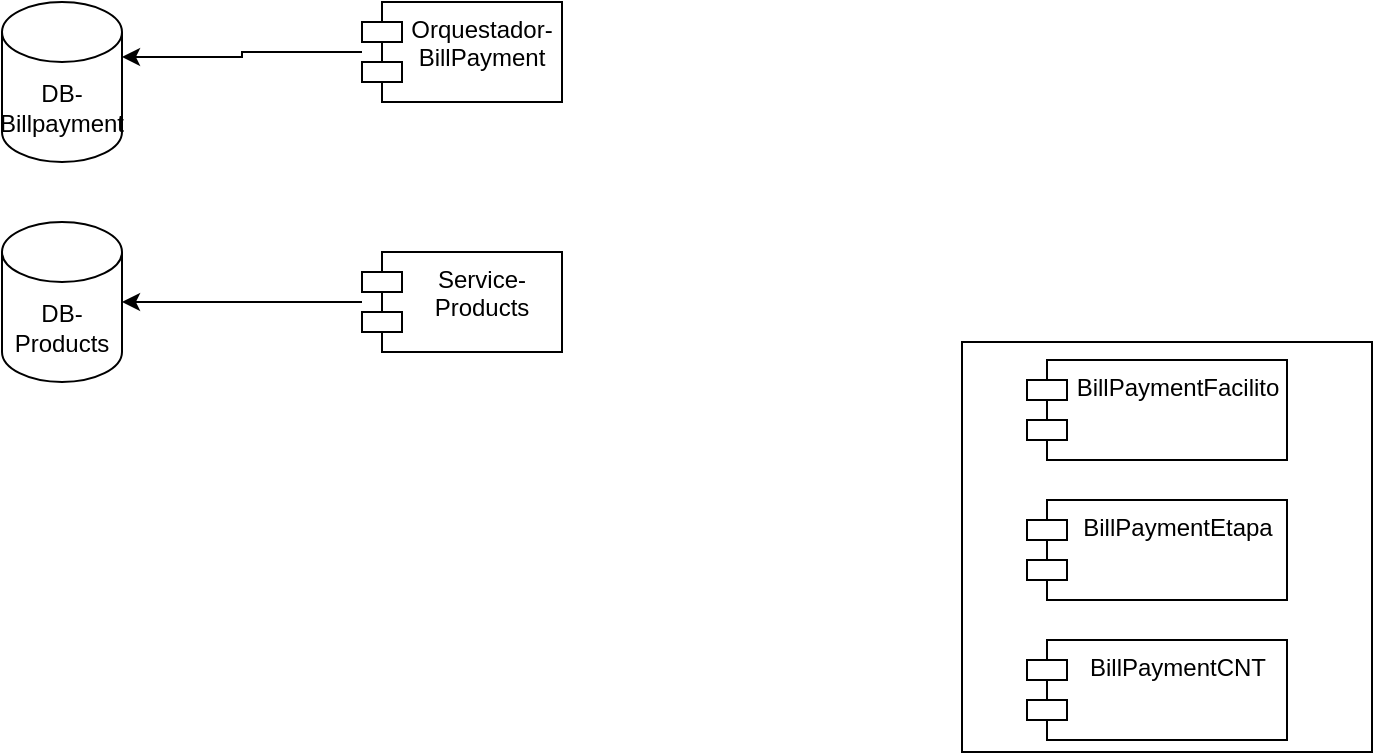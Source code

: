 <mxfile version="26.0.10" pages="2">
  <diagram name="Página-1" id="XCKeInOInlcj9foHm_Fp">
    <mxGraphModel dx="1120" dy="434" grid="1" gridSize="10" guides="1" tooltips="1" connect="1" arrows="1" fold="1" page="1" pageScale="1" pageWidth="827" pageHeight="1169" math="0" shadow="0">
      <root>
        <mxCell id="0" />
        <mxCell id="1" parent="0" />
        <mxCell id="WF7nc1QoSieEs7M4DVRX-1" value="Orquestador-BillPayment" style="shape=module;align=left;spacingLeft=20;align=center;verticalAlign=top;whiteSpace=wrap;html=1;" vertex="1" parent="1">
          <mxGeometry x="220" y="80" width="100" height="50" as="geometry" />
        </mxCell>
        <mxCell id="WF7nc1QoSieEs7M4DVRX-2" value="DB-Billpayment" style="shape=cylinder3;whiteSpace=wrap;html=1;boundedLbl=1;backgroundOutline=1;size=15;" vertex="1" parent="1">
          <mxGeometry x="40" y="80" width="60" height="80" as="geometry" />
        </mxCell>
        <mxCell id="WF7nc1QoSieEs7M4DVRX-8" value="" style="group" vertex="1" connectable="0" parent="1">
          <mxGeometry x="520" y="250" width="205" height="205" as="geometry" />
        </mxCell>
        <mxCell id="WF7nc1QoSieEs7M4DVRX-7" value="" style="whiteSpace=wrap;html=1;aspect=fixed;" vertex="1" parent="WF7nc1QoSieEs7M4DVRX-8">
          <mxGeometry width="205" height="205" as="geometry" />
        </mxCell>
        <mxCell id="WF7nc1QoSieEs7M4DVRX-4" value="BillPaymentCNT" style="shape=module;align=left;spacingLeft=20;align=center;verticalAlign=top;whiteSpace=wrap;html=1;" vertex="1" parent="WF7nc1QoSieEs7M4DVRX-8">
          <mxGeometry x="32.5" y="149" width="130" height="50" as="geometry" />
        </mxCell>
        <mxCell id="WF7nc1QoSieEs7M4DVRX-5" value="BillPaymentEtapa" style="shape=module;align=left;spacingLeft=20;align=center;verticalAlign=top;whiteSpace=wrap;html=1;" vertex="1" parent="WF7nc1QoSieEs7M4DVRX-8">
          <mxGeometry x="32.5" y="79" width="130" height="50" as="geometry" />
        </mxCell>
        <mxCell id="WF7nc1QoSieEs7M4DVRX-6" value="BillPaymentFacilito" style="shape=module;align=left;spacingLeft=20;align=center;verticalAlign=top;whiteSpace=wrap;html=1;" vertex="1" parent="WF7nc1QoSieEs7M4DVRX-8">
          <mxGeometry x="32.5" y="9" width="130" height="50" as="geometry" />
        </mxCell>
        <mxCell id="WF7nc1QoSieEs7M4DVRX-10" value="Service-Products" style="shape=module;align=left;spacingLeft=20;align=center;verticalAlign=top;whiteSpace=wrap;html=1;" vertex="1" parent="1">
          <mxGeometry x="220" y="205" width="100" height="50" as="geometry" />
        </mxCell>
        <mxCell id="WF7nc1QoSieEs7M4DVRX-11" value="DB-Products" style="shape=cylinder3;whiteSpace=wrap;html=1;boundedLbl=1;backgroundOutline=1;size=15;" vertex="1" parent="1">
          <mxGeometry x="40" y="190" width="60" height="80" as="geometry" />
        </mxCell>
        <mxCell id="WF7nc1QoSieEs7M4DVRX-12" style="edgeStyle=orthogonalEdgeStyle;rounded=0;orthogonalLoop=1;jettySize=auto;html=1;entryX=1;entryY=0.5;entryDx=0;entryDy=0;entryPerimeter=0;" edge="1" parent="1" source="WF7nc1QoSieEs7M4DVRX-10" target="WF7nc1QoSieEs7M4DVRX-11">
          <mxGeometry relative="1" as="geometry" />
        </mxCell>
        <mxCell id="WF7nc1QoSieEs7M4DVRX-13" style="edgeStyle=orthogonalEdgeStyle;rounded=0;orthogonalLoop=1;jettySize=auto;html=1;entryX=1;entryY=0;entryDx=0;entryDy=27.5;entryPerimeter=0;" edge="1" parent="1" source="WF7nc1QoSieEs7M4DVRX-1" target="WF7nc1QoSieEs7M4DVRX-2">
          <mxGeometry relative="1" as="geometry" />
        </mxCell>
      </root>
    </mxGraphModel>
  </diagram>
  <diagram id="xcCPXGT8v0gHO2ekuBCw" name="Página-2">
    <mxGraphModel dx="1120" dy="434" grid="1" gridSize="10" guides="1" tooltips="1" connect="1" arrows="1" fold="1" page="1" pageScale="1" pageWidth="827" pageHeight="1169" math="0" shadow="0">
      <root>
        <mxCell id="0" />
        <mxCell id="1" parent="0" />
      </root>
    </mxGraphModel>
  </diagram>
</mxfile>
